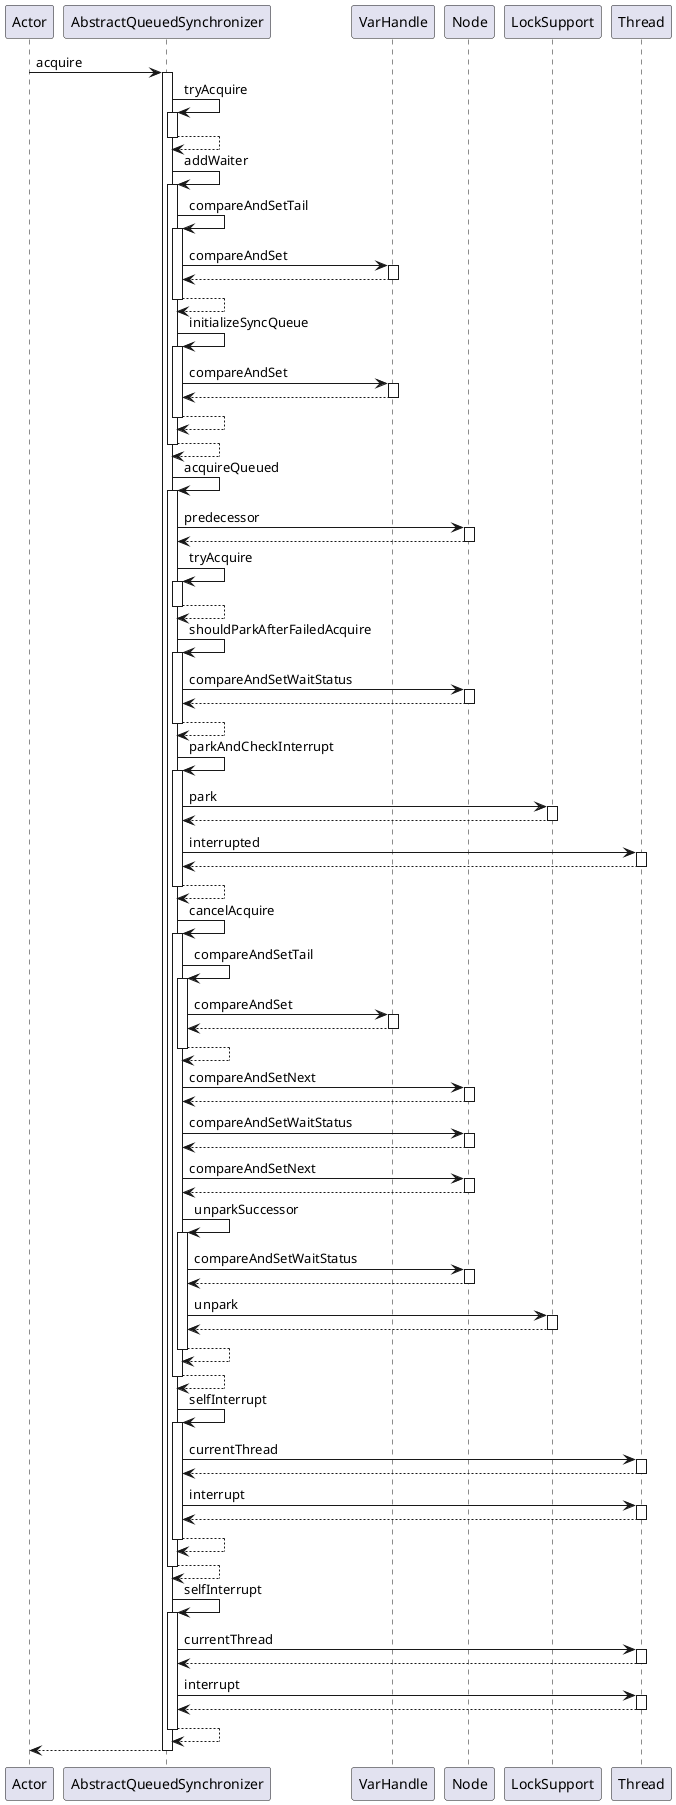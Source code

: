@startuml
participant Actor
Actor -> AbstractQueuedSynchronizer : acquire
activate AbstractQueuedSynchronizer
AbstractQueuedSynchronizer -> AbstractQueuedSynchronizer : tryAcquire
activate AbstractQueuedSynchronizer
AbstractQueuedSynchronizer --> AbstractQueuedSynchronizer
deactivate AbstractQueuedSynchronizer
AbstractQueuedSynchronizer -> AbstractQueuedSynchronizer : addWaiter
activate AbstractQueuedSynchronizer
AbstractQueuedSynchronizer -> AbstractQueuedSynchronizer : compareAndSetTail
activate AbstractQueuedSynchronizer
AbstractQueuedSynchronizer -> VarHandle : compareAndSet
activate VarHandle
VarHandle --> AbstractQueuedSynchronizer
deactivate VarHandle
AbstractQueuedSynchronizer --> AbstractQueuedSynchronizer
deactivate AbstractQueuedSynchronizer
AbstractQueuedSynchronizer -> AbstractQueuedSynchronizer : initializeSyncQueue
activate AbstractQueuedSynchronizer
AbstractQueuedSynchronizer -> VarHandle : compareAndSet
activate VarHandle
VarHandle --> AbstractQueuedSynchronizer
deactivate VarHandle
AbstractQueuedSynchronizer --> AbstractQueuedSynchronizer
deactivate AbstractQueuedSynchronizer
AbstractQueuedSynchronizer --> AbstractQueuedSynchronizer
deactivate AbstractQueuedSynchronizer
AbstractQueuedSynchronizer -> AbstractQueuedSynchronizer : acquireQueued
activate AbstractQueuedSynchronizer
AbstractQueuedSynchronizer -> Node : predecessor
activate Node
Node --> AbstractQueuedSynchronizer
deactivate Node
AbstractQueuedSynchronizer -> AbstractQueuedSynchronizer : tryAcquire
activate AbstractQueuedSynchronizer
AbstractQueuedSynchronizer --> AbstractQueuedSynchronizer
deactivate AbstractQueuedSynchronizer
AbstractQueuedSynchronizer -> AbstractQueuedSynchronizer : shouldParkAfterFailedAcquire
activate AbstractQueuedSynchronizer
AbstractQueuedSynchronizer -> Node : compareAndSetWaitStatus
activate Node
Node --> AbstractQueuedSynchronizer
deactivate Node
AbstractQueuedSynchronizer --> AbstractQueuedSynchronizer
deactivate AbstractQueuedSynchronizer
AbstractQueuedSynchronizer -> AbstractQueuedSynchronizer : parkAndCheckInterrupt
activate AbstractQueuedSynchronizer
AbstractQueuedSynchronizer -> LockSupport : park
activate LockSupport
LockSupport --> AbstractQueuedSynchronizer
deactivate LockSupport
AbstractQueuedSynchronizer -> Thread : interrupted
activate Thread
Thread --> AbstractQueuedSynchronizer
deactivate Thread
AbstractQueuedSynchronizer --> AbstractQueuedSynchronizer
deactivate AbstractQueuedSynchronizer
AbstractQueuedSynchronizer -> AbstractQueuedSynchronizer : cancelAcquire
activate AbstractQueuedSynchronizer
AbstractQueuedSynchronizer -> AbstractQueuedSynchronizer : compareAndSetTail
activate AbstractQueuedSynchronizer
AbstractQueuedSynchronizer -> VarHandle : compareAndSet
activate VarHandle
VarHandle --> AbstractQueuedSynchronizer
deactivate VarHandle
AbstractQueuedSynchronizer --> AbstractQueuedSynchronizer
deactivate AbstractQueuedSynchronizer
AbstractQueuedSynchronizer -> Node : compareAndSetNext
activate Node
Node --> AbstractQueuedSynchronizer
deactivate Node
AbstractQueuedSynchronizer -> Node : compareAndSetWaitStatus
activate Node
Node --> AbstractQueuedSynchronizer
deactivate Node
AbstractQueuedSynchronizer -> Node : compareAndSetNext
activate Node
Node --> AbstractQueuedSynchronizer
deactivate Node
AbstractQueuedSynchronizer -> AbstractQueuedSynchronizer : unparkSuccessor
activate AbstractQueuedSynchronizer
AbstractQueuedSynchronizer -> Node : compareAndSetWaitStatus
activate Node
Node --> AbstractQueuedSynchronizer
deactivate Node
AbstractQueuedSynchronizer -> LockSupport : unpark
activate LockSupport
LockSupport --> AbstractQueuedSynchronizer
deactivate LockSupport
AbstractQueuedSynchronizer --> AbstractQueuedSynchronizer
deactivate AbstractQueuedSynchronizer
AbstractQueuedSynchronizer --> AbstractQueuedSynchronizer
deactivate AbstractQueuedSynchronizer
AbstractQueuedSynchronizer -> AbstractQueuedSynchronizer : selfInterrupt
activate AbstractQueuedSynchronizer
AbstractQueuedSynchronizer -> Thread : currentThread
activate Thread
Thread --> AbstractQueuedSynchronizer
deactivate Thread
AbstractQueuedSynchronizer -> Thread : interrupt
activate Thread
Thread --> AbstractQueuedSynchronizer
deactivate Thread
AbstractQueuedSynchronizer --> AbstractQueuedSynchronizer
deactivate AbstractQueuedSynchronizer
AbstractQueuedSynchronizer --> AbstractQueuedSynchronizer
deactivate AbstractQueuedSynchronizer
AbstractQueuedSynchronizer -> AbstractQueuedSynchronizer : selfInterrupt
activate AbstractQueuedSynchronizer
AbstractQueuedSynchronizer -> Thread : currentThread
activate Thread
Thread --> AbstractQueuedSynchronizer
deactivate Thread
AbstractQueuedSynchronizer -> Thread : interrupt
activate Thread
Thread --> AbstractQueuedSynchronizer
deactivate Thread
AbstractQueuedSynchronizer --> AbstractQueuedSynchronizer
deactivate AbstractQueuedSynchronizer
return
@enduml